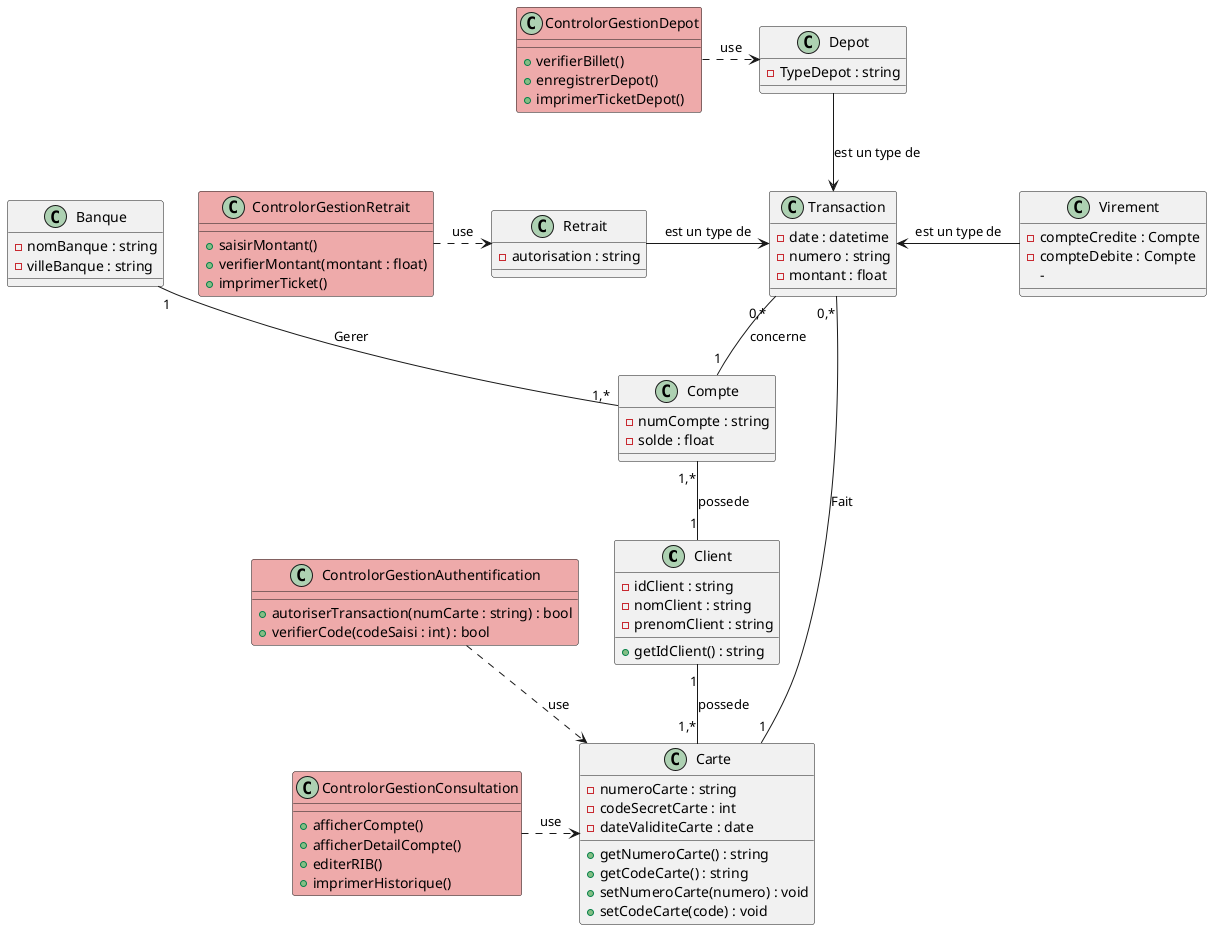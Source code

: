 @startuml

class Client {
    - idClient : string 
    - nomClient : string 
    - prenomClient : string

    + getIdClient() : string  
}

class Compte { 
    - numCompte : string 
    - solde : float 
}

class Carte {
    - numeroCarte : string 
    - codeSecretCarte : int 
    - dateValiditeCarte : date 

    + getNumeroCarte() : string 
    + getCodeCarte() : string
    + setNumeroCarte(numero) : void
    + setCodeCarte(code) : void
}

class Virement {
    - compteCredite : Compte
    - compteDebite : Compte  
    - 
}

class Depot {
    - TypeDepot : string 
}

class Retrait {
    - autorisation : string

}

class Transaction {
    - date : datetime
    - numero : string
    - montant : float
}

class Banque { 
    - nomBanque : string
    - villeBanque : string
}

class ControlorGestionAuthentification #EAA {

    + autoriserTransaction(numCarte : string) : bool
    + verifierCode(codeSaisi : int) : bool
}

Class ControlorGestionConsultation #EAA {
    + afficherCompte()
    + afficherDetailCompte()
    + editerRIB()
    + imprimerHistorique()
}

class ControlorGestionRetrait #EAA {
    + saisirMontant()
    + verifierMontant(montant : float)
    + imprimerTicket()
}

class ControlorGestionDepot #EAA {
    + verifierBillet()
    + enregistrerDepot()
    + imprimerTicketDepot()
}


Compte "1,*"-Up-"1" Banque : Gerer
Client "1"-up-"1,*" Compte : possede
Compte "1"-up-"0,*" Transaction : concerne
Client "1"-down-"1,*" Carte : possede 
Carte "1"--"0,*" Transaction : Fait
Retrait -right-> Transaction : est un type de 
Virement -left-> Transaction : est un type de 
Depot --> Transaction : est un type de
ControlorGestionAuthentification ..> Carte : use
ControlorGestionRetrait .> Retrait : use 
ControlorGestionDepot .> Depot : use 
ControlorGestionConsultation .> Carte : use

@enduml
